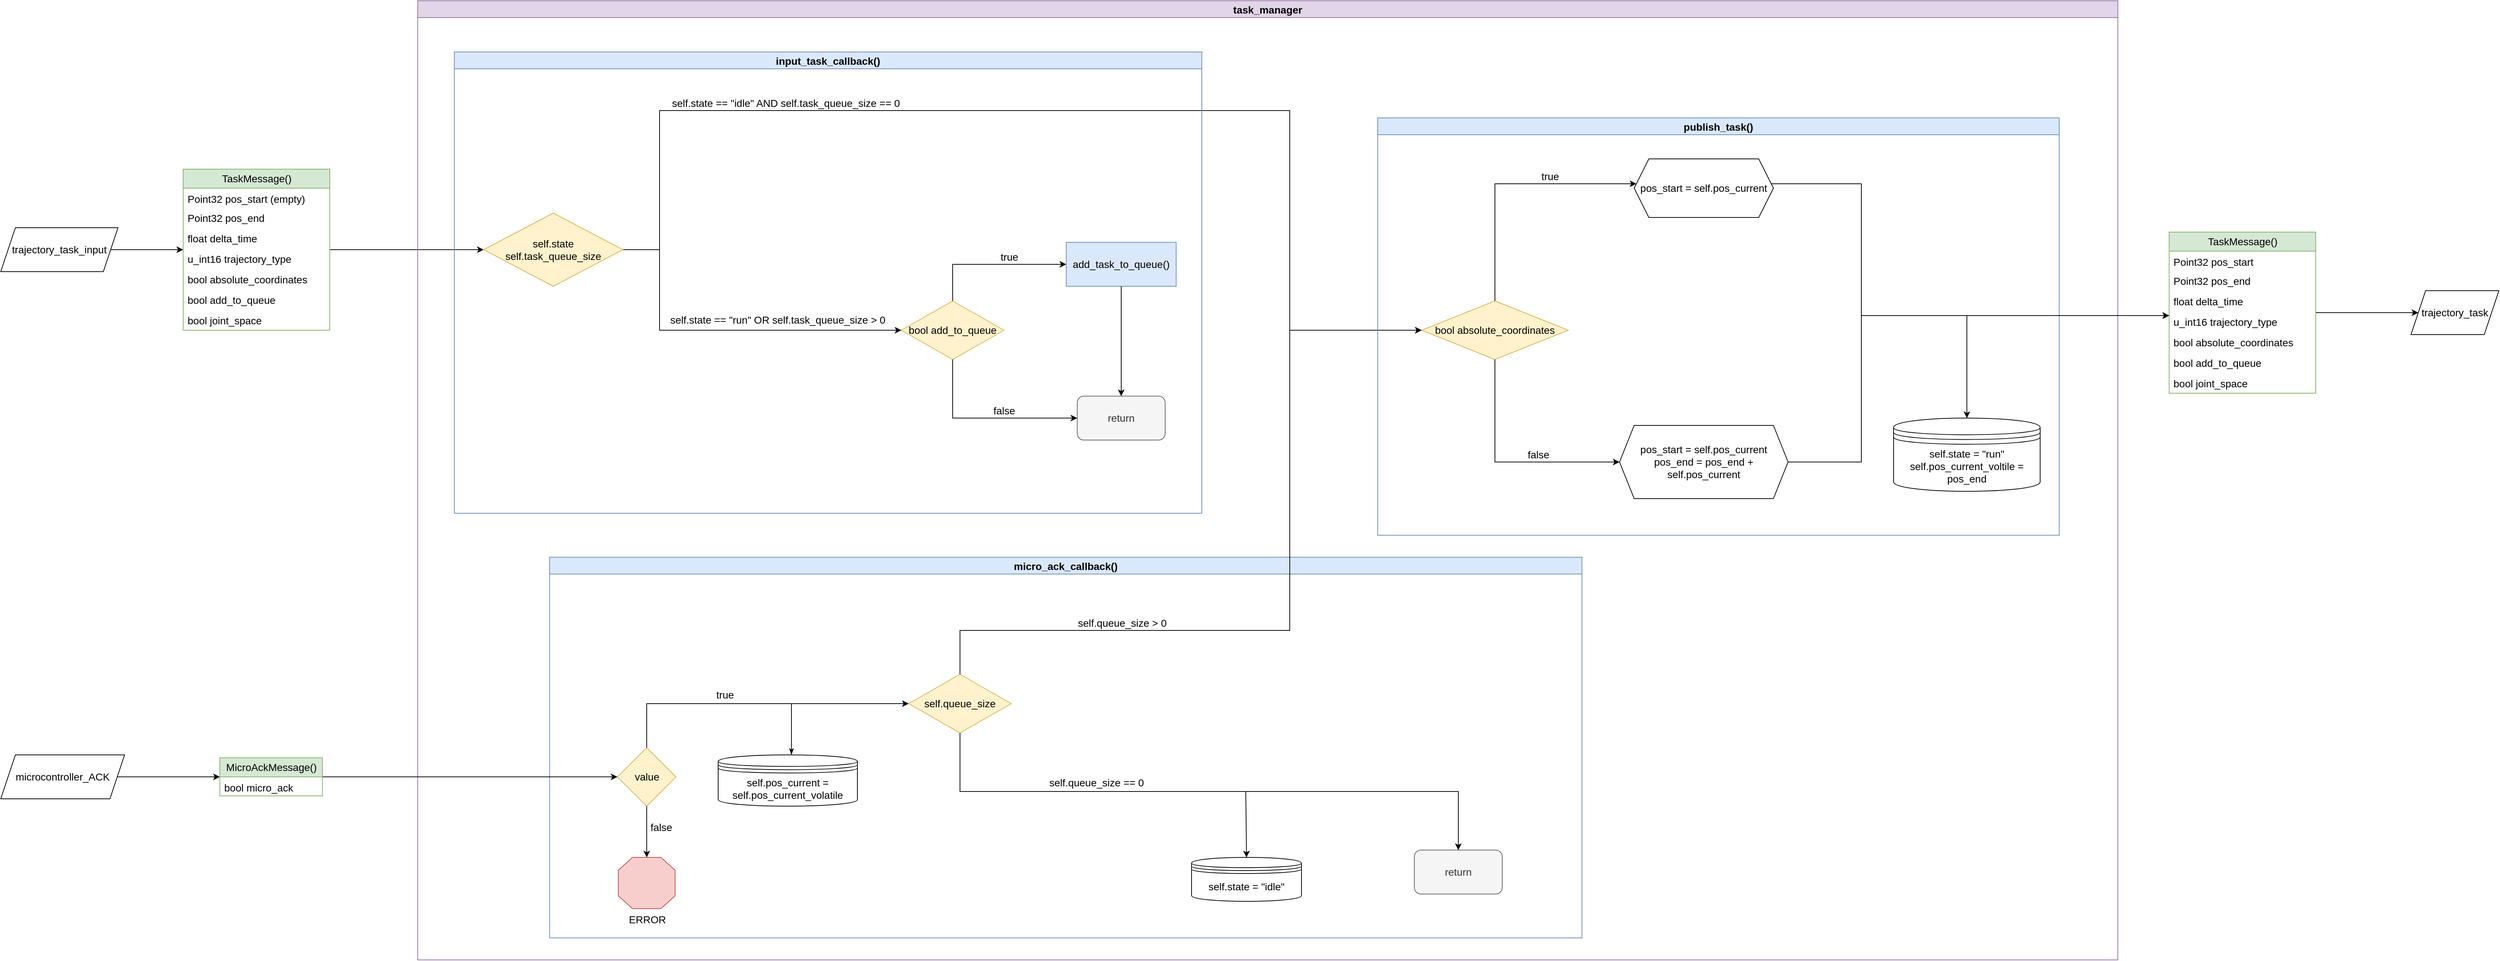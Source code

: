 <mxfile version="23.0.2" type="device" pages="2">
  <diagram name="task_manager" id="s1bGn1nxKH1Egp9ZoMWT">
    <mxGraphModel dx="-600" dy="-542" grid="1" gridSize="10" guides="1" tooltips="1" connect="1" arrows="1" fold="1" page="0" pageScale="1" pageWidth="827" pageHeight="1169" math="0" shadow="0">
      <root>
        <mxCell id="0" />
        <mxCell id="1" parent="0" />
        <mxCell id="enfEnlmXLQ8dVHHmDAx7-76" style="edgeStyle=orthogonalEdgeStyle;rounded=0;orthogonalLoop=1;jettySize=auto;html=1;fontSize=14;" parent="1" source="enfEnlmXLQ8dVHHmDAx7-51" target="enfEnlmXLQ8dVHHmDAx7-65" edge="1">
          <mxGeometry relative="1" as="geometry">
            <Array as="points">
              <mxPoint x="4500" y="1630" />
              <mxPoint x="4500" y="1810" />
            </Array>
          </mxGeometry>
        </mxCell>
        <mxCell id="YQ-nEt4K6g1zzaHIffzp-4" style="edgeStyle=orthogonalEdgeStyle;rounded=0;orthogonalLoop=1;jettySize=auto;html=1;fontSize=14;" parent="1" source="enfEnlmXLQ8dVHHmDAx7-65" target="YQ-nEt4K6g1zzaHIffzp-3" edge="1">
          <mxGeometry relative="1" as="geometry" />
        </mxCell>
        <mxCell id="enfEnlmXLQ8dVHHmDAx7-65" value="TaskMessage()" style="swimlane;fontStyle=0;childLayout=stackLayout;horizontal=1;startSize=26;fillColor=#d5e8d4;horizontalStack=0;resizeParent=1;resizeParentMax=0;resizeLast=0;collapsible=1;marginBottom=0;html=1;strokeColor=#82b366;fontSize=14;" parent="1" vertex="1">
          <mxGeometry x="4920" y="1696" width="200" height="220" as="geometry" />
        </mxCell>
        <mxCell id="enfEnlmXLQ8dVHHmDAx7-66" value="Point32 pos_start" style="text;strokeColor=none;fillColor=none;align=left;verticalAlign=top;spacingLeft=4;spacingRight=4;overflow=hidden;rotatable=0;points=[[0,0.5],[1,0.5]];portConstraint=eastwest;whiteSpace=wrap;html=1;fontSize=14;" parent="enfEnlmXLQ8dVHHmDAx7-65" vertex="1">
          <mxGeometry y="26" width="200" height="26" as="geometry" />
        </mxCell>
        <mxCell id="enfEnlmXLQ8dVHHmDAx7-67" value="Point32 pos_end" style="text;strokeColor=none;fillColor=none;align=left;verticalAlign=top;spacingLeft=4;spacingRight=4;overflow=hidden;rotatable=0;points=[[0,0.5],[1,0.5]];portConstraint=eastwest;whiteSpace=wrap;html=1;fontSize=14;" parent="enfEnlmXLQ8dVHHmDAx7-65" vertex="1">
          <mxGeometry y="52" width="200" height="28" as="geometry" />
        </mxCell>
        <mxCell id="XQfAokUdZrbTRGxwGpS4-3" value="float delta_time" style="text;strokeColor=none;fillColor=none;align=left;verticalAlign=top;spacingLeft=4;spacingRight=4;overflow=hidden;rotatable=0;points=[[0,0.5],[1,0.5]];portConstraint=eastwest;whiteSpace=wrap;html=1;fontSize=14;" vertex="1" parent="enfEnlmXLQ8dVHHmDAx7-65">
          <mxGeometry y="80" width="200" height="28" as="geometry" />
        </mxCell>
        <mxCell id="enfEnlmXLQ8dVHHmDAx7-69" value="u_int16 trajectory_type" style="text;strokeColor=none;fillColor=none;align=left;verticalAlign=top;spacingLeft=4;spacingRight=4;overflow=hidden;rotatable=0;points=[[0,0.5],[1,0.5]];portConstraint=eastwest;whiteSpace=wrap;html=1;fontSize=14;" parent="enfEnlmXLQ8dVHHmDAx7-65" vertex="1">
          <mxGeometry y="108" width="200" height="28" as="geometry" />
        </mxCell>
        <mxCell id="enfEnlmXLQ8dVHHmDAx7-70" value="bool absolute_coordinates" style="text;strokeColor=none;fillColor=none;align=left;verticalAlign=top;spacingLeft=4;spacingRight=4;overflow=hidden;rotatable=0;points=[[0,0.5],[1,0.5]];portConstraint=eastwest;whiteSpace=wrap;html=1;fontSize=14;" parent="enfEnlmXLQ8dVHHmDAx7-65" vertex="1">
          <mxGeometry y="136" width="200" height="28" as="geometry" />
        </mxCell>
        <mxCell id="enfEnlmXLQ8dVHHmDAx7-71" value="bool add_to_queue" style="text;strokeColor=none;fillColor=none;align=left;verticalAlign=top;spacingLeft=4;spacingRight=4;overflow=hidden;rotatable=0;points=[[0,0.5],[1,0.5]];portConstraint=eastwest;whiteSpace=wrap;html=1;fontSize=14;" parent="enfEnlmXLQ8dVHHmDAx7-65" vertex="1">
          <mxGeometry y="164" width="200" height="28" as="geometry" />
        </mxCell>
        <mxCell id="5moezjhFUkhRXrV-1yWj-2" value="bool joint_space" style="text;strokeColor=none;fillColor=none;align=left;verticalAlign=top;spacingLeft=4;spacingRight=4;overflow=hidden;rotatable=0;points=[[0,0.5],[1,0.5]];portConstraint=eastwest;whiteSpace=wrap;html=1;fontSize=14;" parent="enfEnlmXLQ8dVHHmDAx7-65" vertex="1">
          <mxGeometry y="192" width="200" height="28" as="geometry" />
        </mxCell>
        <mxCell id="enfEnlmXLQ8dVHHmDAx7-94" style="edgeStyle=orthogonalEdgeStyle;rounded=0;orthogonalLoop=1;jettySize=auto;html=1;fontSize=14;" parent="1" source="enfEnlmXLQ8dVHHmDAx7-83" target="enfEnlmXLQ8dVHHmDAx7-3" edge="1">
          <mxGeometry relative="1" as="geometry" />
        </mxCell>
        <mxCell id="enfEnlmXLQ8dVHHmDAx7-83" value="TaskMessage()" style="swimlane;fontStyle=0;childLayout=stackLayout;horizontal=1;startSize=26;fillColor=#d5e8d4;horizontalStack=0;resizeParent=1;resizeParentMax=0;resizeLast=0;collapsible=1;marginBottom=0;html=1;strokeColor=#82b366;fontSize=14;" parent="1" vertex="1">
          <mxGeometry x="2210" y="1610" width="200" height="220" as="geometry" />
        </mxCell>
        <mxCell id="enfEnlmXLQ8dVHHmDAx7-84" value="Point32 pos_start (empty)" style="text;strokeColor=none;fillColor=none;align=left;verticalAlign=top;spacingLeft=4;spacingRight=4;overflow=hidden;rotatable=0;points=[[0,0.5],[1,0.5]];portConstraint=eastwest;whiteSpace=wrap;html=1;fontSize=14;" parent="enfEnlmXLQ8dVHHmDAx7-83" vertex="1">
          <mxGeometry y="26" width="200" height="26" as="geometry" />
        </mxCell>
        <mxCell id="enfEnlmXLQ8dVHHmDAx7-85" value="Point32 pos_end" style="text;strokeColor=none;fillColor=none;align=left;verticalAlign=top;spacingLeft=4;spacingRight=4;overflow=hidden;rotatable=0;points=[[0,0.5],[1,0.5]];portConstraint=eastwest;whiteSpace=wrap;html=1;fontSize=14;" parent="enfEnlmXLQ8dVHHmDAx7-83" vertex="1">
          <mxGeometry y="52" width="200" height="28" as="geometry" />
        </mxCell>
        <mxCell id="XQfAokUdZrbTRGxwGpS4-4" value="float delta_time" style="text;strokeColor=none;fillColor=none;align=left;verticalAlign=top;spacingLeft=4;spacingRight=4;overflow=hidden;rotatable=0;points=[[0,0.5],[1,0.5]];portConstraint=eastwest;whiteSpace=wrap;html=1;fontSize=14;" vertex="1" parent="enfEnlmXLQ8dVHHmDAx7-83">
          <mxGeometry y="80" width="200" height="28" as="geometry" />
        </mxCell>
        <mxCell id="enfEnlmXLQ8dVHHmDAx7-86" value="u_int16 trajectory_type" style="text;strokeColor=none;fillColor=none;align=left;verticalAlign=top;spacingLeft=4;spacingRight=4;overflow=hidden;rotatable=0;points=[[0,0.5],[1,0.5]];portConstraint=eastwest;whiteSpace=wrap;html=1;fontSize=14;" parent="enfEnlmXLQ8dVHHmDAx7-83" vertex="1">
          <mxGeometry y="108" width="200" height="28" as="geometry" />
        </mxCell>
        <mxCell id="enfEnlmXLQ8dVHHmDAx7-87" value="bool absolute_coordinates" style="text;strokeColor=none;fillColor=none;align=left;verticalAlign=top;spacingLeft=4;spacingRight=4;overflow=hidden;rotatable=0;points=[[0,0.5],[1,0.5]];portConstraint=eastwest;whiteSpace=wrap;html=1;fontSize=14;" parent="enfEnlmXLQ8dVHHmDAx7-83" vertex="1">
          <mxGeometry y="136" width="200" height="28" as="geometry" />
        </mxCell>
        <mxCell id="enfEnlmXLQ8dVHHmDAx7-88" value="bool add_to_queue" style="text;strokeColor=none;fillColor=none;align=left;verticalAlign=top;spacingLeft=4;spacingRight=4;overflow=hidden;rotatable=0;points=[[0,0.5],[1,0.5]];portConstraint=eastwest;whiteSpace=wrap;html=1;fontSize=14;" parent="enfEnlmXLQ8dVHHmDAx7-83" vertex="1">
          <mxGeometry y="164" width="200" height="28" as="geometry" />
        </mxCell>
        <mxCell id="5moezjhFUkhRXrV-1yWj-1" value="bool joint_space" style="text;strokeColor=none;fillColor=none;align=left;verticalAlign=top;spacingLeft=4;spacingRight=4;overflow=hidden;rotatable=0;points=[[0,0.5],[1,0.5]];portConstraint=eastwest;whiteSpace=wrap;html=1;fontSize=14;" parent="enfEnlmXLQ8dVHHmDAx7-83" vertex="1">
          <mxGeometry y="192" width="200" height="28" as="geometry" />
        </mxCell>
        <mxCell id="enfEnlmXLQ8dVHHmDAx7-90" value="task_manager" style="swimlane;fillColor=#e1d5e7;strokeColor=#9673a6;fontSize=14;" parent="1" vertex="1">
          <mxGeometry x="2530" y="1380" width="2320" height="1310" as="geometry">
            <mxRectangle x="2530" y="1380" width="220" height="90" as="alternateBounds" />
          </mxGeometry>
        </mxCell>
        <mxCell id="enfEnlmXLQ8dVHHmDAx7-25" value="value" style="rhombus;whiteSpace=wrap;html=1;fillColor=#fff2cc;strokeColor=#d6b656;fontSize=14;" parent="enfEnlmXLQ8dVHHmDAx7-90" vertex="1">
          <mxGeometry x="272.5" y="1020" width="80" height="80" as="geometry" />
        </mxCell>
        <mxCell id="enfEnlmXLQ8dVHHmDAx7-32" value="return" style="rounded=1;whiteSpace=wrap;html=1;fontSize=14;fillColor=#f5f5f5;fontColor=#333333;strokeColor=#666666;" parent="enfEnlmXLQ8dVHHmDAx7-90" vertex="1">
          <mxGeometry x="1360" y="1160" width="120" height="60" as="geometry" />
        </mxCell>
        <mxCell id="enfEnlmXLQ8dVHHmDAx7-41" value="ERROR" style="verticalLabelPosition=bottom;verticalAlign=top;html=1;shape=mxgraph.basic.polygon;polyCoords=[[0.25,0],[0.75,0],[1,0.25],[1,0.75],[0.75,1],[0.25,1],[0,0.75],[0,0.25]];polyline=0;fillColor=#f8cecc;strokeColor=#b85450;fontSize=14;" parent="enfEnlmXLQ8dVHHmDAx7-90" vertex="1">
          <mxGeometry x="273.75" y="1170" width="77.5" height="70" as="geometry" />
        </mxCell>
        <mxCell id="enfEnlmXLQ8dVHHmDAx7-43" value="" style="edgeStyle=orthogonalEdgeStyle;rounded=0;orthogonalLoop=1;jettySize=auto;html=1;fontSize=14;" parent="enfEnlmXLQ8dVHHmDAx7-90" source="enfEnlmXLQ8dVHHmDAx7-25" target="enfEnlmXLQ8dVHHmDAx7-41" edge="1">
          <mxGeometry relative="1" as="geometry" />
        </mxCell>
        <mxCell id="enfEnlmXLQ8dVHHmDAx7-45" value="false" style="edgeLabel;html=1;align=center;verticalAlign=middle;resizable=0;points=[];fontSize=14;" parent="enfEnlmXLQ8dVHHmDAx7-43" vertex="1" connectable="0">
          <mxGeometry x="-0.225" y="2" relative="1" as="geometry">
            <mxPoint x="17" y="2" as="offset" />
          </mxGeometry>
        </mxCell>
        <mxCell id="enfEnlmXLQ8dVHHmDAx7-10" value="" style="edgeStyle=orthogonalEdgeStyle;rounded=0;orthogonalLoop=1;jettySize=auto;html=1;fontSize=14;" parent="enfEnlmXLQ8dVHHmDAx7-90" source="enfEnlmXLQ8dVHHmDAx7-3" target="enfEnlmXLQ8dVHHmDAx7-49" edge="1">
          <mxGeometry relative="1" as="geometry">
            <mxPoint x="1190.077" y="490" as="targetPoint" />
            <Array as="points">
              <mxPoint x="330" y="340" />
              <mxPoint x="330" y="150" />
              <mxPoint x="1190" y="150" />
              <mxPoint x="1190" y="450" />
            </Array>
          </mxGeometry>
        </mxCell>
        <mxCell id="enfEnlmXLQ8dVHHmDAx7-11" value="self.state == &quot;idle&quot; AND self.task_queue_size == 0" style="edgeLabel;html=1;align=center;verticalAlign=middle;resizable=0;points=[];fontSize=14;" parent="enfEnlmXLQ8dVHHmDAx7-10" vertex="1" connectable="0">
          <mxGeometry x="0.148" y="1" relative="1" as="geometry">
            <mxPoint x="-495" y="-9" as="offset" />
          </mxGeometry>
        </mxCell>
        <mxCell id="enfEnlmXLQ8dVHHmDAx7-15" value="bool add_to_queue" style="rhombus;whiteSpace=wrap;html=1;fillColor=#fff2cc;strokeColor=#d6b656;fontSize=14;" parent="enfEnlmXLQ8dVHHmDAx7-90" vertex="1">
          <mxGeometry x="660" y="410" width="140" height="80" as="geometry" />
        </mxCell>
        <mxCell id="enfEnlmXLQ8dVHHmDAx7-16" value="" style="edgeStyle=orthogonalEdgeStyle;rounded=0;orthogonalLoop=1;jettySize=auto;html=1;fontSize=14;" parent="enfEnlmXLQ8dVHHmDAx7-90" source="enfEnlmXLQ8dVHHmDAx7-3" target="enfEnlmXLQ8dVHHmDAx7-15" edge="1">
          <mxGeometry relative="1" as="geometry">
            <Array as="points">
              <mxPoint x="330" y="340" />
              <mxPoint x="330" y="450" />
            </Array>
          </mxGeometry>
        </mxCell>
        <mxCell id="enfEnlmXLQ8dVHHmDAx7-23" value="self.state == &quot;run&quot; OR self.task_queue_size &amp;gt; 0" style="edgeLabel;html=1;align=center;verticalAlign=middle;resizable=0;points=[];fontSize=14;" parent="enfEnlmXLQ8dVHHmDAx7-16" vertex="1" connectable="0">
          <mxGeometry x="0.19" y="-4" relative="1" as="geometry">
            <mxPoint x="29" y="-18" as="offset" />
          </mxGeometry>
        </mxCell>
        <mxCell id="enfEnlmXLQ8dVHHmDAx7-18" value="" style="edgeStyle=orthogonalEdgeStyle;rounded=0;orthogonalLoop=1;jettySize=auto;html=1;fontSize=14;" parent="enfEnlmXLQ8dVHHmDAx7-90" source="enfEnlmXLQ8dVHHmDAx7-15" target="enfEnlmXLQ8dVHHmDAx7-17" edge="1">
          <mxGeometry relative="1" as="geometry">
            <Array as="points">
              <mxPoint x="730" y="360" />
            </Array>
          </mxGeometry>
        </mxCell>
        <mxCell id="enfEnlmXLQ8dVHHmDAx7-19" value="true" style="edgeLabel;html=1;align=center;verticalAlign=middle;resizable=0;points=[];fontSize=14;" parent="enfEnlmXLQ8dVHHmDAx7-18" vertex="1" connectable="0">
          <mxGeometry x="0.064" relative="1" as="geometry">
            <mxPoint x="18" y="-10" as="offset" />
          </mxGeometry>
        </mxCell>
        <mxCell id="enfEnlmXLQ8dVHHmDAx7-21" value="" style="edgeStyle=orthogonalEdgeStyle;rounded=0;orthogonalLoop=1;jettySize=auto;html=1;entryX=0;entryY=0.5;entryDx=0;entryDy=0;fontSize=14;" parent="enfEnlmXLQ8dVHHmDAx7-90" source="enfEnlmXLQ8dVHHmDAx7-15" target="enfEnlmXLQ8dVHHmDAx7-107" edge="1">
          <mxGeometry relative="1" as="geometry">
            <Array as="points">
              <mxPoint x="730" y="570" />
            </Array>
            <mxPoint x="730" y="610" as="targetPoint" />
          </mxGeometry>
        </mxCell>
        <mxCell id="enfEnlmXLQ8dVHHmDAx7-22" value="false" style="edgeLabel;html=1;align=center;verticalAlign=middle;resizable=0;points=[];fontSize=14;" parent="enfEnlmXLQ8dVHHmDAx7-21" vertex="1" connectable="0">
          <mxGeometry x="0.318" y="-4" relative="1" as="geometry">
            <mxPoint x="-15" y="-14" as="offset" />
          </mxGeometry>
        </mxCell>
        <mxCell id="enfEnlmXLQ8dVHHmDAx7-49" value="bool absolute_coordinates" style="rhombus;whiteSpace=wrap;html=1;fillColor=#fff2cc;strokeColor=#d6b656;enumerate=0;comic=0;fontSize=14;" parent="enfEnlmXLQ8dVHHmDAx7-90" vertex="1">
          <mxGeometry x="1370" y="410" width="200" height="80" as="geometry" />
        </mxCell>
        <mxCell id="enfEnlmXLQ8dVHHmDAx7-52" value="" style="edgeStyle=orthogonalEdgeStyle;rounded=0;orthogonalLoop=1;jettySize=auto;html=1;fontSize=14;" parent="enfEnlmXLQ8dVHHmDAx7-90" source="enfEnlmXLQ8dVHHmDAx7-49" target="enfEnlmXLQ8dVHHmDAx7-51" edge="1">
          <mxGeometry relative="1" as="geometry">
            <Array as="points">
              <mxPoint x="1470" y="250" />
            </Array>
          </mxGeometry>
        </mxCell>
        <mxCell id="enfEnlmXLQ8dVHHmDAx7-53" value="true" style="edgeLabel;html=1;align=center;verticalAlign=middle;resizable=0;points=[];fontSize=14;" parent="enfEnlmXLQ8dVHHmDAx7-52" vertex="1" connectable="0">
          <mxGeometry x="0.052" y="3" relative="1" as="geometry">
            <mxPoint x="49" y="-7" as="offset" />
          </mxGeometry>
        </mxCell>
        <mxCell id="enfEnlmXLQ8dVHHmDAx7-55" value="" style="edgeStyle=orthogonalEdgeStyle;rounded=0;orthogonalLoop=1;jettySize=auto;html=1;fontSize=14;" parent="enfEnlmXLQ8dVHHmDAx7-90" source="enfEnlmXLQ8dVHHmDAx7-49" target="enfEnlmXLQ8dVHHmDAx7-54" edge="1">
          <mxGeometry relative="1" as="geometry">
            <Array as="points">
              <mxPoint x="1470" y="630" />
            </Array>
          </mxGeometry>
        </mxCell>
        <mxCell id="enfEnlmXLQ8dVHHmDAx7-56" value="false" style="edgeLabel;html=1;align=center;verticalAlign=middle;resizable=0;points=[];fontSize=14;" parent="enfEnlmXLQ8dVHHmDAx7-55" vertex="1" connectable="0">
          <mxGeometry x="0.116" y="-1" relative="1" as="geometry">
            <mxPoint x="26" y="-11" as="offset" />
          </mxGeometry>
        </mxCell>
        <mxCell id="YQ-nEt4K6g1zzaHIffzp-2" style="edgeStyle=orthogonalEdgeStyle;rounded=0;orthogonalLoop=1;jettySize=auto;html=1;startArrow=classic;startFill=1;endArrow=none;endFill=0;fontSize=14;" parent="enfEnlmXLQ8dVHHmDAx7-90" source="enfEnlmXLQ8dVHHmDAx7-59" edge="1">
          <mxGeometry relative="1" as="geometry">
            <mxPoint x="2114" y="430" as="targetPoint" />
          </mxGeometry>
        </mxCell>
        <mxCell id="enfEnlmXLQ8dVHHmDAx7-111" value="input_task_callback()" style="swimlane;fillColor=#dae8fc;strokeColor=#6c8ebf;swimlaneFillColor=none;rounded=0;glass=0;fontSize=14;" parent="enfEnlmXLQ8dVHHmDAx7-90" vertex="1">
          <mxGeometry x="50" y="70" width="1020" height="630" as="geometry">
            <mxRectangle x="50" y="70" width="160" height="30" as="alternateBounds" />
          </mxGeometry>
        </mxCell>
        <mxCell id="enfEnlmXLQ8dVHHmDAx7-107" value="return" style="rounded=1;whiteSpace=wrap;html=1;fontSize=14;fillColor=#f5f5f5;fontColor=#333333;strokeColor=#666666;" parent="enfEnlmXLQ8dVHHmDAx7-111" vertex="1">
          <mxGeometry x="850" y="470" width="120" height="60" as="geometry" />
        </mxCell>
        <mxCell id="enfEnlmXLQ8dVHHmDAx7-3" value="self.state&lt;br style=&quot;font-size: 14px;&quot;&gt;self.task_queue_size" style="rhombus;whiteSpace=wrap;html=1;fillColor=#fff2cc;strokeColor=#d6b656;fontSize=14;" parent="enfEnlmXLQ8dVHHmDAx7-111" vertex="1">
          <mxGeometry x="40" y="220" width="190" height="100" as="geometry" />
        </mxCell>
        <mxCell id="enfEnlmXLQ8dVHHmDAx7-17" value="add_task_to_queue()" style="whiteSpace=wrap;html=1;fontSize=14;fillColor=#dae8fc;strokeColor=#6c8ebf;" parent="enfEnlmXLQ8dVHHmDAx7-111" vertex="1">
          <mxGeometry x="835" y="260" width="150" height="60" as="geometry" />
        </mxCell>
        <mxCell id="enfEnlmXLQ8dVHHmDAx7-108" style="edgeStyle=orthogonalEdgeStyle;rounded=0;orthogonalLoop=1;jettySize=auto;html=1;fontSize=14;" parent="enfEnlmXLQ8dVHHmDAx7-111" source="enfEnlmXLQ8dVHHmDAx7-17" target="enfEnlmXLQ8dVHHmDAx7-107" edge="1">
          <mxGeometry relative="1" as="geometry" />
        </mxCell>
        <mxCell id="enfEnlmXLQ8dVHHmDAx7-113" value="micro_ack_callback()" style="swimlane;fillColor=#dae8fc;strokeColor=#6c8ebf;fontSize=14;" parent="enfEnlmXLQ8dVHHmDAx7-90" vertex="1">
          <mxGeometry x="180" y="760" width="1408.75" height="520" as="geometry" />
        </mxCell>
        <mxCell id="enfEnlmXLQ8dVHHmDAx7-27" value="self.queue_size" style="rhombus;whiteSpace=wrap;html=1;fillColor=#fff2cc;strokeColor=#d6b656;fontSize=14;" parent="enfEnlmXLQ8dVHHmDAx7-113" vertex="1">
          <mxGeometry x="490" y="160" width="140" height="80" as="geometry" />
        </mxCell>
        <mxCell id="9M5KWKwxso2YnSo6SnTk-2" style="edgeStyle=orthogonalEdgeStyle;rounded=0;orthogonalLoop=1;jettySize=auto;html=1;startArrow=classicThin;startFill=1;endArrow=none;endFill=0;fontSize=14;" parent="enfEnlmXLQ8dVHHmDAx7-113" source="9M5KWKwxso2YnSo6SnTk-1" edge="1">
          <mxGeometry relative="1" as="geometry">
            <mxPoint x="310" y="200" as="targetPoint" />
            <Array as="points">
              <mxPoint x="330" y="200" />
            </Array>
          </mxGeometry>
        </mxCell>
        <mxCell id="9M5KWKwxso2YnSo6SnTk-1" value="self.pos_current = self.pos_current_volatile" style="shape=datastore;whiteSpace=wrap;html=1;fontSize=14;" parent="enfEnlmXLQ8dVHHmDAx7-113" vertex="1">
          <mxGeometry x="230" y="270" width="190" height="70" as="geometry" />
        </mxCell>
        <mxCell id="enfEnlmXLQ8dVHHmDAx7-104" value="self.state = &quot;idle&quot;" style="shape=datastore;whiteSpace=wrap;html=1;fontSize=14;" parent="enfEnlmXLQ8dVHHmDAx7-113" vertex="1">
          <mxGeometry x="876" y="410" width="150" height="60" as="geometry" />
        </mxCell>
        <mxCell id="enfEnlmXLQ8dVHHmDAx7-30" value="" style="edgeStyle=orthogonalEdgeStyle;rounded=0;orthogonalLoop=1;jettySize=auto;html=1;fontSize=14;" parent="enfEnlmXLQ8dVHHmDAx7-90" source="enfEnlmXLQ8dVHHmDAx7-27" target="enfEnlmXLQ8dVHHmDAx7-49" edge="1">
          <mxGeometry relative="1" as="geometry">
            <mxPoint x="1190.077" y="550" as="targetPoint" />
            <Array as="points">
              <mxPoint x="740" y="860" />
              <mxPoint x="1190" y="860" />
              <mxPoint x="1190" y="450" />
            </Array>
          </mxGeometry>
        </mxCell>
        <mxCell id="XQfAokUdZrbTRGxwGpS4-1" value="self.queue_size &amp;gt; 0" style="edgeLabel;html=1;align=center;verticalAlign=middle;resizable=0;points=[];fontSize=14;" vertex="1" connectable="0" parent="enfEnlmXLQ8dVHHmDAx7-30">
          <mxGeometry x="-0.508" y="1" relative="1" as="geometry">
            <mxPoint x="10" y="-9" as="offset" />
          </mxGeometry>
        </mxCell>
        <mxCell id="enfEnlmXLQ8dVHHmDAx7-28" value="" style="edgeStyle=orthogonalEdgeStyle;rounded=0;orthogonalLoop=1;jettySize=auto;html=1;exitX=0.5;exitY=0;exitDx=0;exitDy=0;fontSize=14;" parent="enfEnlmXLQ8dVHHmDAx7-90" source="enfEnlmXLQ8dVHHmDAx7-25" target="enfEnlmXLQ8dVHHmDAx7-27" edge="1">
          <mxGeometry relative="1" as="geometry">
            <mxPoint x="530" y="970" as="targetPoint" />
            <Array as="points">
              <mxPoint x="313" y="960" />
            </Array>
            <mxPoint x="386.304" y="1029.996" as="sourcePoint" />
          </mxGeometry>
        </mxCell>
        <mxCell id="enfEnlmXLQ8dVHHmDAx7-44" value="true" style="edgeLabel;html=1;align=center;verticalAlign=middle;resizable=0;points=[];fontSize=14;" parent="enfEnlmXLQ8dVHHmDAx7-28" vertex="1" connectable="0">
          <mxGeometry x="0.566" y="2" relative="1" as="geometry">
            <mxPoint x="-161" y="-10" as="offset" />
          </mxGeometry>
        </mxCell>
        <mxCell id="enfEnlmXLQ8dVHHmDAx7-105" style="edgeStyle=orthogonalEdgeStyle;rounded=0;orthogonalLoop=1;jettySize=auto;html=1;fontSize=14;" parent="enfEnlmXLQ8dVHHmDAx7-90" source="enfEnlmXLQ8dVHHmDAx7-27" target="enfEnlmXLQ8dVHHmDAx7-32" edge="1">
          <mxGeometry relative="1" as="geometry">
            <Array as="points">
              <mxPoint x="740" y="1080" />
              <mxPoint x="1420" y="1080" />
            </Array>
          </mxGeometry>
        </mxCell>
        <mxCell id="enfEnlmXLQ8dVHHmDAx7-110" value="self.queue_size == 0" style="edgeLabel;html=1;align=center;verticalAlign=middle;resizable=0;points=[];fontSize=14;" parent="enfEnlmXLQ8dVHHmDAx7-105" vertex="1" connectable="0">
          <mxGeometry x="0.104" y="6" relative="1" as="geometry">
            <mxPoint x="-198" y="-6" as="offset" />
          </mxGeometry>
        </mxCell>
        <mxCell id="cKC43RCWWNWNaicOigTV-1" value="publish_task()" style="swimlane;startSize=23;fillColor=#dae8fc;strokeColor=#6c8ebf;fontSize=14;" parent="enfEnlmXLQ8dVHHmDAx7-90" vertex="1">
          <mxGeometry x="1310" y="160" width="930" height="570" as="geometry">
            <mxRectangle x="1310" y="160" width="120" height="30" as="alternateBounds" />
          </mxGeometry>
        </mxCell>
        <mxCell id="enfEnlmXLQ8dVHHmDAx7-54" value="pos_start = self.pos_current&lt;br style=&quot;font-size: 14px;&quot;&gt;pos_end = pos_end + self.pos_current" style="shape=hexagon;perimeter=hexagonPerimeter2;whiteSpace=wrap;html=1;fixedSize=1;fontSize=14;" parent="cKC43RCWWNWNaicOigTV-1" vertex="1">
          <mxGeometry x="330" y="420" width="230" height="100" as="geometry" />
        </mxCell>
        <mxCell id="enfEnlmXLQ8dVHHmDAx7-51" value="pos_start = self.pos_current" style="shape=hexagon;perimeter=hexagonPerimeter2;whiteSpace=wrap;html=1;fixedSize=1;fontSize=14;" parent="cKC43RCWWNWNaicOigTV-1" vertex="1">
          <mxGeometry x="350" y="56" width="190" height="80" as="geometry" />
        </mxCell>
        <mxCell id="enfEnlmXLQ8dVHHmDAx7-59" value="self.state = &quot;run&quot;&lt;br style=&quot;font-size: 14px;&quot;&gt;self.pos_current_voltile = pos_end" style="shape=datastore;whiteSpace=wrap;html=1;fontSize=14;" parent="cKC43RCWWNWNaicOigTV-1" vertex="1">
          <mxGeometry x="704" y="410" width="200" height="100" as="geometry" />
        </mxCell>
        <mxCell id="ZBmy8x6zG498OjD0A42x-7" style="edgeStyle=orthogonalEdgeStyle;rounded=0;orthogonalLoop=1;jettySize=auto;html=1;fontSize=14;" parent="1" source="enfEnlmXLQ8dVHHmDAx7-24" target="ZBmy8x6zG498OjD0A42x-3" edge="1">
          <mxGeometry relative="1" as="geometry" />
        </mxCell>
        <mxCell id="enfEnlmXLQ8dVHHmDAx7-24" value="microcontroller_ACK" style="shape=parallelogram;perimeter=parallelogramPerimeter;whiteSpace=wrap;html=1;fixedSize=1;fontSize=14;" parent="1" vertex="1">
          <mxGeometry x="1961" y="2410" width="169" height="60" as="geometry" />
        </mxCell>
        <mxCell id="ZBmy8x6zG498OjD0A42x-2" style="edgeStyle=orthogonalEdgeStyle;rounded=0;orthogonalLoop=1;jettySize=auto;html=1;fontSize=14;" parent="1" source="ZBmy8x6zG498OjD0A42x-1" target="enfEnlmXLQ8dVHHmDAx7-83" edge="1">
          <mxGeometry relative="1" as="geometry" />
        </mxCell>
        <mxCell id="ZBmy8x6zG498OjD0A42x-1" value="trajectory_task_input" style="shape=parallelogram;perimeter=parallelogramPerimeter;whiteSpace=wrap;html=1;fixedSize=1;fontSize=14;" parent="1" vertex="1">
          <mxGeometry x="1961" y="1690" width="160" height="60" as="geometry" />
        </mxCell>
        <mxCell id="ZBmy8x6zG498OjD0A42x-8" style="edgeStyle=orthogonalEdgeStyle;rounded=0;orthogonalLoop=1;jettySize=auto;html=1;fontSize=14;" parent="1" source="ZBmy8x6zG498OjD0A42x-3" target="enfEnlmXLQ8dVHHmDAx7-25" edge="1">
          <mxGeometry relative="1" as="geometry" />
        </mxCell>
        <mxCell id="ZBmy8x6zG498OjD0A42x-3" value="MicroAckMessage()" style="swimlane;fontStyle=0;childLayout=stackLayout;horizontal=1;startSize=26;fillColor=#d5e8d4;horizontalStack=0;resizeParent=1;resizeParentMax=0;resizeLast=0;collapsible=1;marginBottom=0;html=1;strokeColor=#82b366;fontSize=14;" parent="1" vertex="1">
          <mxGeometry x="2260" y="2414" width="140" height="52" as="geometry" />
        </mxCell>
        <mxCell id="ZBmy8x6zG498OjD0A42x-4" value="bool micro_ack" style="text;strokeColor=none;fillColor=none;align=left;verticalAlign=top;spacingLeft=4;spacingRight=4;overflow=hidden;rotatable=0;points=[[0,0.5],[1,0.5]];portConstraint=eastwest;whiteSpace=wrap;html=1;fontSize=14;" parent="ZBmy8x6zG498OjD0A42x-3" vertex="1">
          <mxGeometry y="26" width="140" height="26" as="geometry" />
        </mxCell>
        <mxCell id="YQ-nEt4K6g1zzaHIffzp-3" value="trajectory_task" style="shape=parallelogram;perimeter=parallelogramPerimeter;whiteSpace=wrap;html=1;fixedSize=1;fontSize=14;" parent="1" vertex="1">
          <mxGeometry x="5250" y="1776" width="120" height="60" as="geometry" />
        </mxCell>
        <mxCell id="9M5KWKwxso2YnSo6SnTk-3" value="" style="endArrow=classic;html=1;rounded=0;entryX=0.5;entryY=0;entryDx=0;entryDy=0;fontSize=14;" parent="1" target="enfEnlmXLQ8dVHHmDAx7-104" edge="1">
          <mxGeometry width="50" height="50" relative="1" as="geometry">
            <mxPoint x="3660" y="2460" as="sourcePoint" />
            <mxPoint x="3570" y="2550" as="targetPoint" />
          </mxGeometry>
        </mxCell>
        <mxCell id="cKC43RCWWNWNaicOigTV-2" style="edgeStyle=orthogonalEdgeStyle;rounded=0;orthogonalLoop=1;jettySize=auto;html=1;fontSize=14;" parent="1" source="enfEnlmXLQ8dVHHmDAx7-54" target="enfEnlmXLQ8dVHHmDAx7-65" edge="1">
          <mxGeometry relative="1" as="geometry">
            <Array as="points">
              <mxPoint x="4500" y="2010" />
              <mxPoint x="4500" y="1810" />
            </Array>
          </mxGeometry>
        </mxCell>
      </root>
    </mxGraphModel>
  </diagram>
  <diagram id="B1Fzsid5cvQ4gy6d5hLE" name="robot_controller">
    <mxGraphModel dx="-1881" dy="-774" grid="1" gridSize="10" guides="1" tooltips="1" connect="1" arrows="1" fold="1" page="1" pageScale="1" pageWidth="827" pageHeight="1169" math="0" shadow="0">
      <root>
        <mxCell id="0" />
        <mxCell id="1" parent="0" />
        <mxCell id="QLZ8bEoriil78dlaDKnp-2" style="edgeStyle=orthogonalEdgeStyle;rounded=0;orthogonalLoop=1;jettySize=auto;html=1;fontSize=14;" parent="1" source="Quh2cVXOiZRCfCQZu7Df-1" target="QLZ8bEoriil78dlaDKnp-1" edge="1">
          <mxGeometry relative="1" as="geometry" />
        </mxCell>
        <mxCell id="Quh2cVXOiZRCfCQZu7Df-1" value="TaskMessage()" style="swimlane;fontStyle=0;childLayout=stackLayout;horizontal=1;startSize=26;fillColor=#d5e8d4;horizontalStack=0;resizeParent=1;resizeParentMax=0;resizeLast=0;collapsible=1;marginBottom=0;html=1;strokeColor=#82b366;fontSize=14;" parent="1" vertex="1">
          <mxGeometry x="3550" y="1443" width="200" height="220" as="geometry" />
        </mxCell>
        <mxCell id="Quh2cVXOiZRCfCQZu7Df-2" value="Point32 pos_start" style="text;strokeColor=none;fillColor=none;align=left;verticalAlign=top;spacingLeft=4;spacingRight=4;overflow=hidden;rotatable=0;points=[[0,0.5],[1,0.5]];portConstraint=eastwest;whiteSpace=wrap;html=1;fontSize=14;" parent="Quh2cVXOiZRCfCQZu7Df-1" vertex="1">
          <mxGeometry y="26" width="200" height="26" as="geometry" />
        </mxCell>
        <mxCell id="Quh2cVXOiZRCfCQZu7Df-3" value="Point32 pos_end" style="text;strokeColor=none;fillColor=none;align=left;verticalAlign=top;spacingLeft=4;spacingRight=4;overflow=hidden;rotatable=0;points=[[0,0.5],[1,0.5]];portConstraint=eastwest;whiteSpace=wrap;html=1;fontSize=14;" parent="Quh2cVXOiZRCfCQZu7Df-1" vertex="1">
          <mxGeometry y="52" width="200" height="28" as="geometry" />
        </mxCell>
        <mxCell id="JMah1ItJHJvALhUylnLY-1" value="float delta_time" style="text;strokeColor=none;fillColor=none;align=left;verticalAlign=top;spacingLeft=4;spacingRight=4;overflow=hidden;rotatable=0;points=[[0,0.5],[1,0.5]];portConstraint=eastwest;whiteSpace=wrap;html=1;fontSize=14;" vertex="1" parent="Quh2cVXOiZRCfCQZu7Df-1">
          <mxGeometry y="80" width="200" height="28" as="geometry" />
        </mxCell>
        <mxCell id="Quh2cVXOiZRCfCQZu7Df-4" value="u_int16 trajectory_type" style="text;strokeColor=none;fillColor=none;align=left;verticalAlign=top;spacingLeft=4;spacingRight=4;overflow=hidden;rotatable=0;points=[[0,0.5],[1,0.5]];portConstraint=eastwest;whiteSpace=wrap;html=1;fontSize=14;" parent="Quh2cVXOiZRCfCQZu7Df-1" vertex="1">
          <mxGeometry y="108" width="200" height="28" as="geometry" />
        </mxCell>
        <mxCell id="Quh2cVXOiZRCfCQZu7Df-5" value="bool absolute_coordinates" style="text;strokeColor=none;fillColor=none;align=left;verticalAlign=top;spacingLeft=4;spacingRight=4;overflow=hidden;rotatable=0;points=[[0,0.5],[1,0.5]];portConstraint=eastwest;whiteSpace=wrap;html=1;fontSize=14;" parent="Quh2cVXOiZRCfCQZu7Df-1" vertex="1">
          <mxGeometry y="136" width="200" height="28" as="geometry" />
        </mxCell>
        <mxCell id="Quh2cVXOiZRCfCQZu7Df-6" value="bool add_to_queue" style="text;strokeColor=none;fillColor=none;align=left;verticalAlign=top;spacingLeft=4;spacingRight=4;overflow=hidden;rotatable=0;points=[[0,0.5],[1,0.5]];portConstraint=eastwest;whiteSpace=wrap;html=1;fontSize=14;" parent="Quh2cVXOiZRCfCQZu7Df-1" vertex="1">
          <mxGeometry y="164" width="200" height="28" as="geometry" />
        </mxCell>
        <mxCell id="TTrZ2Ry3o2LE3_kFbg0s-13" value="bool joint_space" style="text;strokeColor=none;fillColor=none;align=left;verticalAlign=top;spacingLeft=4;spacingRight=4;overflow=hidden;rotatable=0;points=[[0,0.5],[1,0.5]];portConstraint=eastwest;whiteSpace=wrap;html=1;fontSize=14;" parent="Quh2cVXOiZRCfCQZu7Df-1" vertex="1">
          <mxGeometry y="192" width="200" height="28" as="geometry" />
        </mxCell>
        <mxCell id="SgtMRvae1MBsr5tqp38Z-2" style="edgeStyle=orthogonalEdgeStyle;rounded=0;orthogonalLoop=1;jettySize=auto;html=1;fontSize=14;" parent="1" source="SgtMRvae1MBsr5tqp38Z-1" target="Quh2cVXOiZRCfCQZu7Df-1" edge="1">
          <mxGeometry relative="1" as="geometry" />
        </mxCell>
        <mxCell id="SgtMRvae1MBsr5tqp38Z-1" value="trajectory_task" style="shape=parallelogram;perimeter=parallelogramPerimeter;whiteSpace=wrap;html=1;fixedSize=1;fontSize=14;" parent="1" vertex="1">
          <mxGeometry x="3250" y="1523" width="140" height="60" as="geometry" />
        </mxCell>
        <mxCell id="SgtMRvae1MBsr5tqp38Z-3" value="robot_controller_callback()" style="swimlane;startSize=23;fillColor=#e1d5e7;strokeColor=#9673a6;fontSize=14;" parent="1" vertex="1">
          <mxGeometry x="3850" y="1270" width="1680" height="600" as="geometry" />
        </mxCell>
        <mxCell id="QLZ8bEoriil78dlaDKnp-31" style="edgeStyle=orthogonalEdgeStyle;rounded=0;orthogonalLoop=1;jettySize=auto;html=1;fontSize=14;" parent="SgtMRvae1MBsr5tqp38Z-3" source="QLZ8bEoriil78dlaDKnp-1" target="QLZ8bEoriil78dlaDKnp-5" edge="1">
          <mxGeometry relative="1" as="geometry" />
        </mxCell>
        <mxCell id="TTrZ2Ry3o2LE3_kFbg0s-2" style="edgeStyle=orthogonalEdgeStyle;rounded=0;orthogonalLoop=1;jettySize=auto;html=1;fontSize=14;" parent="SgtMRvae1MBsr5tqp38Z-3" source="QLZ8bEoriil78dlaDKnp-1" target="TTrZ2Ry3o2LE3_kFbg0s-1" edge="1">
          <mxGeometry relative="1" as="geometry" />
        </mxCell>
        <mxCell id="QLZ8bEoriil78dlaDKnp-1" value="generate_trajectory_task_space()" style="rounded=0;whiteSpace=wrap;html=1;fillColor=#dae8fc;strokeColor=#6c8ebf;fontSize=14;" parent="SgtMRvae1MBsr5tqp38Z-3" vertex="1">
          <mxGeometry x="90" y="254" width="230" height="58" as="geometry" />
        </mxCell>
        <mxCell id="QLZ8bEoriil78dlaDKnp-51" style="edgeStyle=orthogonalEdgeStyle;rounded=0;orthogonalLoop=1;jettySize=auto;html=1;fontSize=14;" parent="SgtMRvae1MBsr5tqp38Z-3" source="QLZ8bEoriil78dlaDKnp-3" target="QLZ8bEoriil78dlaDKnp-39" edge="1">
          <mxGeometry relative="1" as="geometry" />
        </mxCell>
        <mxCell id="TTrZ2Ry3o2LE3_kFbg0s-10" style="edgeStyle=orthogonalEdgeStyle;rounded=0;orthogonalLoop=1;jettySize=auto;html=1;fontSize=14;" parent="SgtMRvae1MBsr5tqp38Z-3" source="QLZ8bEoriil78dlaDKnp-3" target="TTrZ2Ry3o2LE3_kFbg0s-8" edge="1">
          <mxGeometry relative="1" as="geometry" />
        </mxCell>
        <mxCell id="QLZ8bEoriil78dlaDKnp-3" value="inverse_geometry()" style="rounded=0;whiteSpace=wrap;html=1;fillColor=#dae8fc;strokeColor=#6c8ebf;fontSize=14;" parent="SgtMRvae1MBsr5tqp38Z-3" vertex="1">
          <mxGeometry x="750" y="249" width="175" height="68" as="geometry" />
        </mxCell>
        <mxCell id="QLZ8bEoriil78dlaDKnp-29" style="edgeStyle=orthogonalEdgeStyle;rounded=0;orthogonalLoop=1;jettySize=auto;html=1;fontSize=14;" parent="SgtMRvae1MBsr5tqp38Z-3" source="QLZ8bEoriil78dlaDKnp-5" target="QLZ8bEoriil78dlaDKnp-3" edge="1">
          <mxGeometry relative="1" as="geometry" />
        </mxCell>
        <mxCell id="QLZ8bEoriil78dlaDKnp-5" value="set_points_trajectory[ ]" style="swimlane;fontStyle=0;childLayout=stackLayout;horizontal=1;startSize=26;fillColor=#d5e8d4;horizontalStack=0;resizeParent=1;resizeParentMax=0;resizeLast=0;collapsible=1;marginBottom=0;html=1;strokeColor=#82b366;fontSize=14;" parent="SgtMRvae1MBsr5tqp38Z-3" vertex="1">
          <mxGeometry x="420" y="205" width="190" height="156" as="geometry" />
        </mxCell>
        <mxCell id="QLZ8bEoriil78dlaDKnp-6" value="[ x, y, z, t ]&lt;sub style=&quot;font-size: 14px;&quot;&gt;0&lt;/sub&gt;" style="text;strokeColor=none;fillColor=none;align=left;verticalAlign=top;spacingLeft=4;spacingRight=4;overflow=hidden;rotatable=0;points=[[0,0.5],[1,0.5]];portConstraint=eastwest;whiteSpace=wrap;html=1;fontSize=14;" parent="QLZ8bEoriil78dlaDKnp-5" vertex="1">
          <mxGeometry y="26" width="190" height="26" as="geometry" />
        </mxCell>
        <mxCell id="QLZ8bEoriil78dlaDKnp-7" value="[ x, y, z, t ]&lt;span style=&quot;font-size: 14px;&quot;&gt;1&lt;/span&gt;" style="text;strokeColor=none;fillColor=none;align=left;verticalAlign=top;spacingLeft=4;spacingRight=4;overflow=hidden;rotatable=0;points=[[0,0.5],[1,0.5]];portConstraint=eastwest;whiteSpace=wrap;html=1;fontSize=14;" parent="QLZ8bEoriil78dlaDKnp-5" vertex="1">
          <mxGeometry y="52" width="190" height="26" as="geometry" />
        </mxCell>
        <mxCell id="QLZ8bEoriil78dlaDKnp-8" value="[ x, y, z, t ]&lt;span style=&quot;font-size: 14px;&quot;&gt;2&lt;/span&gt;" style="text;strokeColor=none;fillColor=none;align=left;verticalAlign=top;spacingLeft=4;spacingRight=4;overflow=hidden;rotatable=0;points=[[0,0.5],[1,0.5]];portConstraint=eastwest;whiteSpace=wrap;html=1;fontSize=14;" parent="QLZ8bEoriil78dlaDKnp-5" vertex="1">
          <mxGeometry y="78" width="190" height="26" as="geometry" />
        </mxCell>
        <mxCell id="QLZ8bEoriil78dlaDKnp-27" value="...." style="text;strokeColor=none;fillColor=none;align=left;verticalAlign=top;spacingLeft=4;spacingRight=4;overflow=hidden;rotatable=0;points=[[0,0.5],[1,0.5]];portConstraint=eastwest;whiteSpace=wrap;html=1;fontSize=14;" parent="QLZ8bEoriil78dlaDKnp-5" vertex="1">
          <mxGeometry y="104" width="190" height="26" as="geometry" />
        </mxCell>
        <mxCell id="QLZ8bEoriil78dlaDKnp-26" value="[ x, y, z, t ]&lt;sub style=&quot;font-size: 14px;&quot;&gt;n&lt;/sub&gt;" style="text;strokeColor=none;fillColor=none;align=left;verticalAlign=top;spacingLeft=4;spacingRight=4;overflow=hidden;rotatable=0;points=[[0,0.5],[1,0.5]];portConstraint=eastwest;whiteSpace=wrap;html=1;fontSize=14;" parent="QLZ8bEoriil78dlaDKnp-5" vertex="1">
          <mxGeometry y="130" width="190" height="26" as="geometry" />
        </mxCell>
        <mxCell id="QLZ8bEoriil78dlaDKnp-42" style="edgeStyle=orthogonalEdgeStyle;rounded=0;orthogonalLoop=1;jettySize=auto;html=1;fontSize=14;" parent="SgtMRvae1MBsr5tqp38Z-3" source="QLZ8bEoriil78dlaDKnp-39" target="QLZ8bEoriil78dlaDKnp-41" edge="1">
          <mxGeometry relative="1" as="geometry">
            <Array as="points">
              <mxPoint x="1180" y="160" />
            </Array>
          </mxGeometry>
        </mxCell>
        <mxCell id="QLZ8bEoriil78dlaDKnp-43" value="true" style="edgeLabel;html=1;align=center;verticalAlign=middle;resizable=0;points=[];fontSize=14;" parent="QLZ8bEoriil78dlaDKnp-42" vertex="1" connectable="0">
          <mxGeometry x="0.219" y="-1" relative="1" as="geometry">
            <mxPoint x="-4" y="-11" as="offset" />
          </mxGeometry>
        </mxCell>
        <mxCell id="QLZ8bEoriil78dlaDKnp-39" value="joint_space" style="rhombus;whiteSpace=wrap;html=1;fillColor=#fff2cc;strokeColor=#d6b656;fontSize=14;" parent="SgtMRvae1MBsr5tqp38Z-3" vertex="1">
          <mxGeometry x="1100" y="243" width="160" height="80" as="geometry" />
        </mxCell>
        <mxCell id="QLZ8bEoriil78dlaDKnp-41" value="generate_trajectory_joint_space()" style="rounded=0;whiteSpace=wrap;html=1;fillColor=#dae8fc;strokeColor=#6c8ebf;fontSize=14;" parent="SgtMRvae1MBsr5tqp38Z-3" vertex="1">
          <mxGeometry x="1370" y="130" width="230" height="60" as="geometry" />
        </mxCell>
        <mxCell id="TTrZ2Ry3o2LE3_kFbg0s-4" style="edgeStyle=orthogonalEdgeStyle;rounded=0;orthogonalLoop=1;jettySize=auto;html=1;fontSize=14;" parent="SgtMRvae1MBsr5tqp38Z-3" edge="1">
          <mxGeometry relative="1" as="geometry">
            <mxPoint x="262.5" y="470" as="sourcePoint" />
            <mxPoint x="342.5" y="470" as="targetPoint" />
          </mxGeometry>
        </mxCell>
        <mxCell id="TTrZ2Ry3o2LE3_kFbg0s-5" value="false" style="edgeLabel;html=1;align=center;verticalAlign=middle;resizable=0;points=[];fontSize=14;" parent="TTrZ2Ry3o2LE3_kFbg0s-4" vertex="1" connectable="0">
          <mxGeometry x="-0.121" y="3" relative="1" as="geometry">
            <mxPoint y="-8" as="offset" />
          </mxGeometry>
        </mxCell>
        <mxCell id="TTrZ2Ry3o2LE3_kFbg0s-1" value="valid trajectory" style="rhombus;whiteSpace=wrap;html=1;fillColor=#fff2cc;strokeColor=#d6b656;fontSize=14;" parent="SgtMRvae1MBsr5tqp38Z-3" vertex="1">
          <mxGeometry x="147.5" y="430" width="115" height="80" as="geometry" />
        </mxCell>
        <mxCell id="TTrZ2Ry3o2LE3_kFbg0s-3" value="ERROR" style="verticalLabelPosition=bottom;verticalAlign=top;html=1;shape=mxgraph.basic.polygon;polyCoords=[[0.25,0],[0.75,0],[1,0.25],[1,0.75],[0.75,1],[0.25,1],[0,0.75],[0,0.25]];polyline=0;fillColor=#f8cecc;strokeColor=#b85450;fontSize=14;" parent="SgtMRvae1MBsr5tqp38Z-3" vertex="1">
          <mxGeometry x="342.5" y="435" width="77.5" height="70" as="geometry" />
        </mxCell>
        <mxCell id="TTrZ2Ry3o2LE3_kFbg0s-8" value="collision detected" style="rhombus;whiteSpace=wrap;html=1;fillColor=#fff2cc;strokeColor=#d6b656;fontSize=14;" parent="SgtMRvae1MBsr5tqp38Z-3" vertex="1">
          <mxGeometry x="772.5" y="420" width="130" height="80" as="geometry" />
        </mxCell>
        <mxCell id="TTrZ2Ry3o2LE3_kFbg0s-9" value="ERROR" style="verticalLabelPosition=bottom;verticalAlign=top;html=1;shape=mxgraph.basic.polygon;polyCoords=[[0.25,0],[0.75,0],[1,0.25],[1,0.75],[0.75,1],[0.25,1],[0,0.75],[0,0.25]];polyline=0;fillColor=#f8cecc;strokeColor=#b85450;fontSize=14;" parent="SgtMRvae1MBsr5tqp38Z-3" vertex="1">
          <mxGeometry x="990" y="425" width="77.5" height="70" as="geometry" />
        </mxCell>
        <mxCell id="TTrZ2Ry3o2LE3_kFbg0s-6" style="edgeStyle=orthogonalEdgeStyle;rounded=0;orthogonalLoop=1;jettySize=auto;html=1;fontSize=14;" parent="SgtMRvae1MBsr5tqp38Z-3" source="TTrZ2Ry3o2LE3_kFbg0s-8" target="TTrZ2Ry3o2LE3_kFbg0s-9" edge="1">
          <mxGeometry relative="1" as="geometry" />
        </mxCell>
        <mxCell id="TTrZ2Ry3o2LE3_kFbg0s-7" value="true" style="edgeLabel;html=1;align=center;verticalAlign=middle;resizable=0;points=[];fontSize=14;" parent="TTrZ2Ry3o2LE3_kFbg0s-6" vertex="1" connectable="0">
          <mxGeometry x="-0.121" y="3" relative="1" as="geometry">
            <mxPoint y="-8" as="offset" />
          </mxGeometry>
        </mxCell>
        <mxCell id="QLZ8bEoriil78dlaDKnp-56" style="edgeStyle=orthogonalEdgeStyle;rounded=0;orthogonalLoop=1;jettySize=auto;html=1;fontSize=14;" parent="1" source="QLZ8bEoriil78dlaDKnp-45" target="QLZ8bEoriil78dlaDKnp-55" edge="1">
          <mxGeometry relative="1" as="geometry" />
        </mxCell>
        <mxCell id="QLZ8bEoriil78dlaDKnp-45" value="joint_trajectory[ ]" style="swimlane;fontStyle=0;childLayout=stackLayout;horizontal=1;startSize=26;fillColor=#d5e8d4;horizontalStack=0;resizeParent=1;resizeParentMax=0;resizeLast=0;collapsible=1;marginBottom=0;html=1;strokeColor=#82b366;fontSize=14;" parent="1" vertex="1">
          <mxGeometry x="5660" y="1462" width="190" height="182" as="geometry" />
        </mxCell>
        <mxCell id="QLZ8bEoriil78dlaDKnp-46" value="[ q&lt;sub style=&quot;font-size: 14px;&quot;&gt;1&lt;/sub&gt;,q&lt;span style=&quot;font-size: 14px;&quot;&gt;&lt;sub style=&quot;font-size: 14px;&quot;&gt;2&lt;/sub&gt;&lt;/span&gt;, q&lt;sub style=&quot;font-size: 14px;&quot;&gt;3&lt;/sub&gt;, t ]&lt;span style=&quot;font-size: 14px;&quot;&gt;0&lt;/span&gt;" style="text;strokeColor=none;fillColor=none;align=left;verticalAlign=top;spacingLeft=4;spacingRight=4;overflow=hidden;rotatable=0;points=[[0,0.5],[1,0.5]];portConstraint=eastwest;whiteSpace=wrap;html=1;fontSize=14;" parent="QLZ8bEoriil78dlaDKnp-45" vertex="1">
          <mxGeometry y="26" width="190" height="26" as="geometry" />
        </mxCell>
        <mxCell id="QLZ8bEoriil78dlaDKnp-47" value="[ q&lt;sub style=&quot;border-color: var(--border-color); font-size: 14px;&quot;&gt;1&lt;/sub&gt;,q&lt;sub style=&quot;border-color: var(--border-color); font-size: 14px;&quot;&gt;2&lt;/sub&gt;, q&lt;sub style=&quot;border-color: var(--border-color); font-size: 14px;&quot;&gt;3&lt;/sub&gt;, t ]&lt;span style=&quot;font-size: 14px;&quot;&gt;1&lt;/span&gt;" style="text;strokeColor=none;fillColor=none;align=left;verticalAlign=top;spacingLeft=4;spacingRight=4;overflow=hidden;rotatable=0;points=[[0,0.5],[1,0.5]];portConstraint=eastwest;whiteSpace=wrap;html=1;fontSize=14;" parent="QLZ8bEoriil78dlaDKnp-45" vertex="1">
          <mxGeometry y="52" width="190" height="26" as="geometry" />
        </mxCell>
        <mxCell id="QLZ8bEoriil78dlaDKnp-48" value="[ q&lt;sub style=&quot;border-color: var(--border-color); font-size: 14px;&quot;&gt;1&lt;/sub&gt;,q&lt;sub style=&quot;border-color: var(--border-color); font-size: 14px;&quot;&gt;2&lt;/sub&gt;, q&lt;sub style=&quot;border-color: var(--border-color); font-size: 14px;&quot;&gt;3&lt;/sub&gt;, t ]&lt;span style=&quot;font-size: 14px;&quot;&gt;2&lt;/span&gt;" style="text;strokeColor=none;fillColor=none;align=left;verticalAlign=top;spacingLeft=4;spacingRight=4;overflow=hidden;rotatable=0;points=[[0,0.5],[1,0.5]];portConstraint=eastwest;whiteSpace=wrap;html=1;fontSize=14;" parent="QLZ8bEoriil78dlaDKnp-45" vertex="1">
          <mxGeometry y="78" width="190" height="26" as="geometry" />
        </mxCell>
        <mxCell id="QLZ8bEoriil78dlaDKnp-49" value="...." style="text;strokeColor=none;fillColor=none;align=left;verticalAlign=top;spacingLeft=4;spacingRight=4;overflow=hidden;rotatable=0;points=[[0,0.5],[1,0.5]];portConstraint=eastwest;whiteSpace=wrap;html=1;fontSize=14;" parent="QLZ8bEoriil78dlaDKnp-45" vertex="1">
          <mxGeometry y="104" width="190" height="26" as="geometry" />
        </mxCell>
        <mxCell id="QLZ8bEoriil78dlaDKnp-50" value="[ q&lt;sub style=&quot;border-color: var(--border-color); font-size: 14px;&quot;&gt;1&lt;/sub&gt;,q&lt;sub style=&quot;border-color: var(--border-color); font-size: 14px;&quot;&gt;2&lt;/sub&gt;, q&lt;sub style=&quot;border-color: var(--border-color); font-size: 14px;&quot;&gt;3&lt;/sub&gt;, t ]&lt;sub style=&quot;font-size: 14px;&quot;&gt;n&lt;/sub&gt;" style="text;strokeColor=none;fillColor=none;align=left;verticalAlign=top;spacingLeft=4;spacingRight=4;overflow=hidden;rotatable=0;points=[[0,0.5],[1,0.5]];portConstraint=eastwest;whiteSpace=wrap;html=1;fontSize=14;" parent="QLZ8bEoriil78dlaDKnp-45" vertex="1">
          <mxGeometry y="130" width="190" height="26" as="geometry" />
        </mxCell>
        <mxCell id="QLZ8bEoriil78dlaDKnp-54" value="int size" style="text;strokeColor=none;fillColor=none;align=left;verticalAlign=top;spacingLeft=4;spacingRight=4;overflow=hidden;rotatable=0;points=[[0,0.5],[1,0.5]];portConstraint=eastwest;whiteSpace=wrap;html=1;fontSize=14;" parent="QLZ8bEoriil78dlaDKnp-45" vertex="1">
          <mxGeometry y="156" width="190" height="26" as="geometry" />
        </mxCell>
        <mxCell id="QLZ8bEoriil78dlaDKnp-52" style="edgeStyle=orthogonalEdgeStyle;rounded=0;orthogonalLoop=1;jettySize=auto;html=1;fontSize=14;" parent="1" source="QLZ8bEoriil78dlaDKnp-39" target="QLZ8bEoriil78dlaDKnp-45" edge="1">
          <mxGeometry relative="1" as="geometry" />
        </mxCell>
        <mxCell id="TTrZ2Ry3o2LE3_kFbg0s-12" value="false" style="edgeLabel;html=1;align=center;verticalAlign=middle;resizable=0;points=[];fontSize=14;" parent="QLZ8bEoriil78dlaDKnp-52" vertex="1" connectable="0">
          <mxGeometry x="-0.668" y="2" relative="1" as="geometry">
            <mxPoint y="-9" as="offset" />
          </mxGeometry>
        </mxCell>
        <mxCell id="QLZ8bEoriil78dlaDKnp-53" style="edgeStyle=orthogonalEdgeStyle;rounded=0;orthogonalLoop=1;jettySize=auto;html=1;fontSize=14;" parent="1" source="QLZ8bEoriil78dlaDKnp-41" target="QLZ8bEoriil78dlaDKnp-45" edge="1">
          <mxGeometry relative="1" as="geometry">
            <Array as="points">
              <mxPoint x="5335" y="1553" />
            </Array>
          </mxGeometry>
        </mxCell>
        <mxCell id="QLZ8bEoriil78dlaDKnp-55" value="joint_trajectory" style="shape=parallelogram;perimeter=parallelogramPerimeter;whiteSpace=wrap;html=1;fixedSize=1;fontSize=14;" parent="1" vertex="1">
          <mxGeometry x="5980" y="1523" width="140" height="60" as="geometry" />
        </mxCell>
      </root>
    </mxGraphModel>
  </diagram>
</mxfile>
